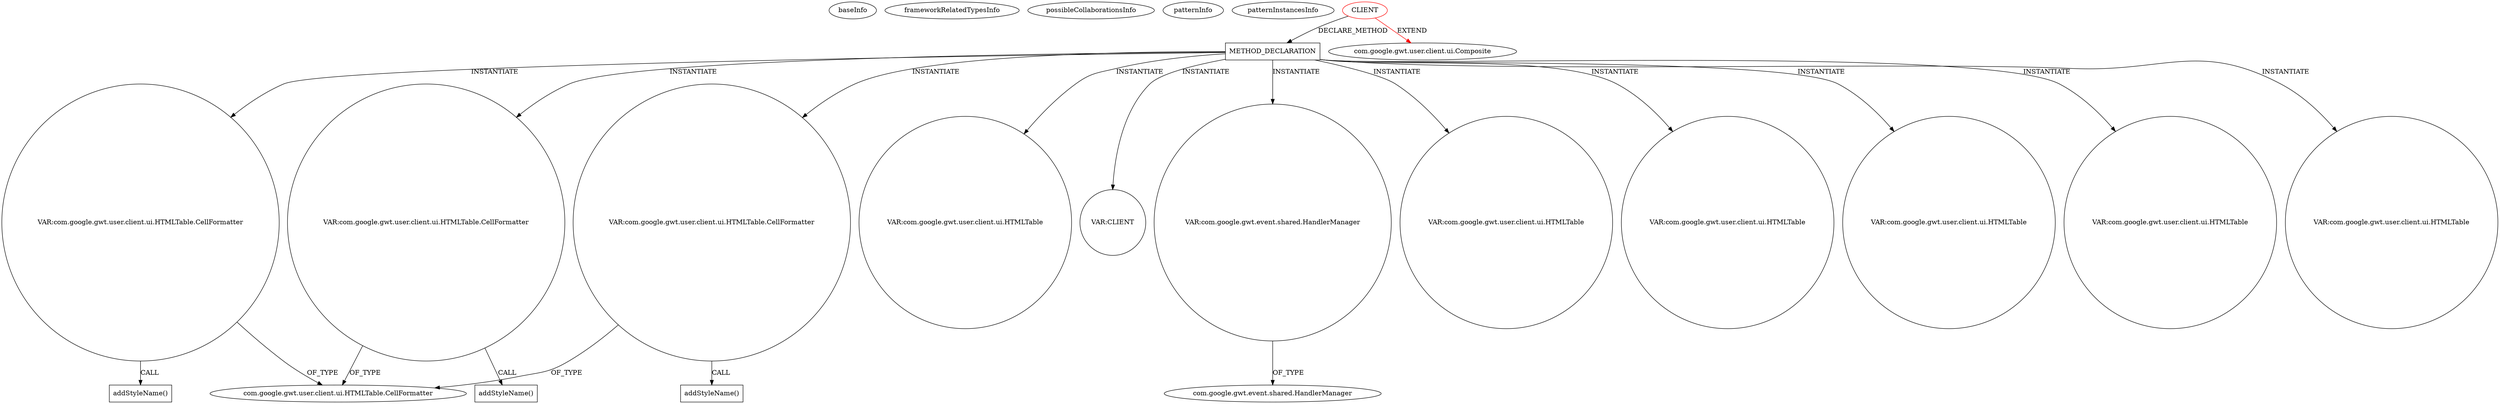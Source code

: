 digraph {
baseInfo[graphId=860,category="pattern",isAnonymous=false,possibleRelation=false]
frameworkRelatedTypesInfo[0="com.google.gwt.user.client.ui.Composite"]
possibleCollaborationsInfo[]
patternInfo[frequency=2.0,patternRootClient=0]
patternInstancesInfo[0="Tok-Ziraja222~/Tok-Ziraja222/Ziraja222-master/src/ziraja/client/widgets/AnswerGrid.java~AnswerGrid~430",1="Tok-Ziraja222~/Tok-Ziraja222/Ziraja222-master/src/ziraja/client/widgets/ReducedQuestionGrid.java~ReducedQuestionGrid~428"]
28[label="com.google.gwt.user.client.ui.HTMLTable.CellFormatter",vertexType="FRAMEWORK_CLASS_TYPE",isFrameworkType=false]
62[label="VAR:com.google.gwt.user.client.ui.HTMLTable.CellFormatter",vertexType="VARIABLE_EXPRESION",isFrameworkType=false,shape=circle]
26[label="VAR:com.google.gwt.user.client.ui.HTMLTable.CellFormatter",vertexType="VARIABLE_EXPRESION",isFrameworkType=false,shape=circle]
13[label="METHOD_DECLARATION",vertexType="CLIENT_METHOD_DECLARATION",isFrameworkType=false,shape=box]
0[label="CLIENT",vertexType="ROOT_CLIENT_CLASS_DECLARATION",isFrameworkType=false,color=red]
1[label="com.google.gwt.user.client.ui.Composite",vertexType="FRAMEWORK_CLASS_TYPE",isFrameworkType=false]
38[label="VAR:com.google.gwt.user.client.ui.HTMLTable",vertexType="VARIABLE_EXPRESION",isFrameworkType=false,shape=circle]
72[label="VAR:CLIENT",vertexType="VARIABLE_EXPRESION",isFrameworkType=false,shape=circle]
44[label="VAR:com.google.gwt.user.client.ui.HTMLTable.CellFormatter",vertexType="VARIABLE_EXPRESION",isFrameworkType=false,shape=circle]
75[label="VAR:com.google.gwt.event.shared.HandlerManager",vertexType="VARIABLE_EXPRESION",isFrameworkType=false,shape=circle]
70[label="com.google.gwt.event.shared.HandlerManager",vertexType="FRAMEWORK_CLASS_TYPE",isFrameworkType=false]
63[label="addStyleName()",vertexType="INSIDE_CALL",isFrameworkType=false,shape=box]
45[label="addStyleName()",vertexType="INSIDE_CALL",isFrameworkType=false,shape=box]
27[label="addStyleName()",vertexType="INSIDE_CALL",isFrameworkType=false,shape=box]
59[label="VAR:com.google.gwt.user.client.ui.HTMLTable",vertexType="VARIABLE_EXPRESION",isFrameworkType=false,shape=circle]
53[label="VAR:com.google.gwt.user.client.ui.HTMLTable",vertexType="VARIABLE_EXPRESION",isFrameworkType=false,shape=circle]
20[label="VAR:com.google.gwt.user.client.ui.HTMLTable",vertexType="VARIABLE_EXPRESION",isFrameworkType=false,shape=circle]
35[label="VAR:com.google.gwt.user.client.ui.HTMLTable",vertexType="VARIABLE_EXPRESION",isFrameworkType=false,shape=circle]
23[label="VAR:com.google.gwt.user.client.ui.HTMLTable",vertexType="VARIABLE_EXPRESION",isFrameworkType=false,shape=circle]
26->28[label="OF_TYPE"]
44->28[label="OF_TYPE"]
62->63[label="CALL"]
26->27[label="CALL"]
0->13[label="DECLARE_METHOD"]
13->59[label="INSTANTIATE"]
0->1[label="EXTEND",color=red]
62->28[label="OF_TYPE"]
13->35[label="INSTANTIATE"]
13->38[label="INSTANTIATE"]
13->20[label="INSTANTIATE"]
44->45[label="CALL"]
13->44[label="INSTANTIATE"]
13->75[label="INSTANTIATE"]
75->70[label="OF_TYPE"]
13->62[label="INSTANTIATE"]
13->53[label="INSTANTIATE"]
13->23[label="INSTANTIATE"]
13->26[label="INSTANTIATE"]
13->72[label="INSTANTIATE"]
}
